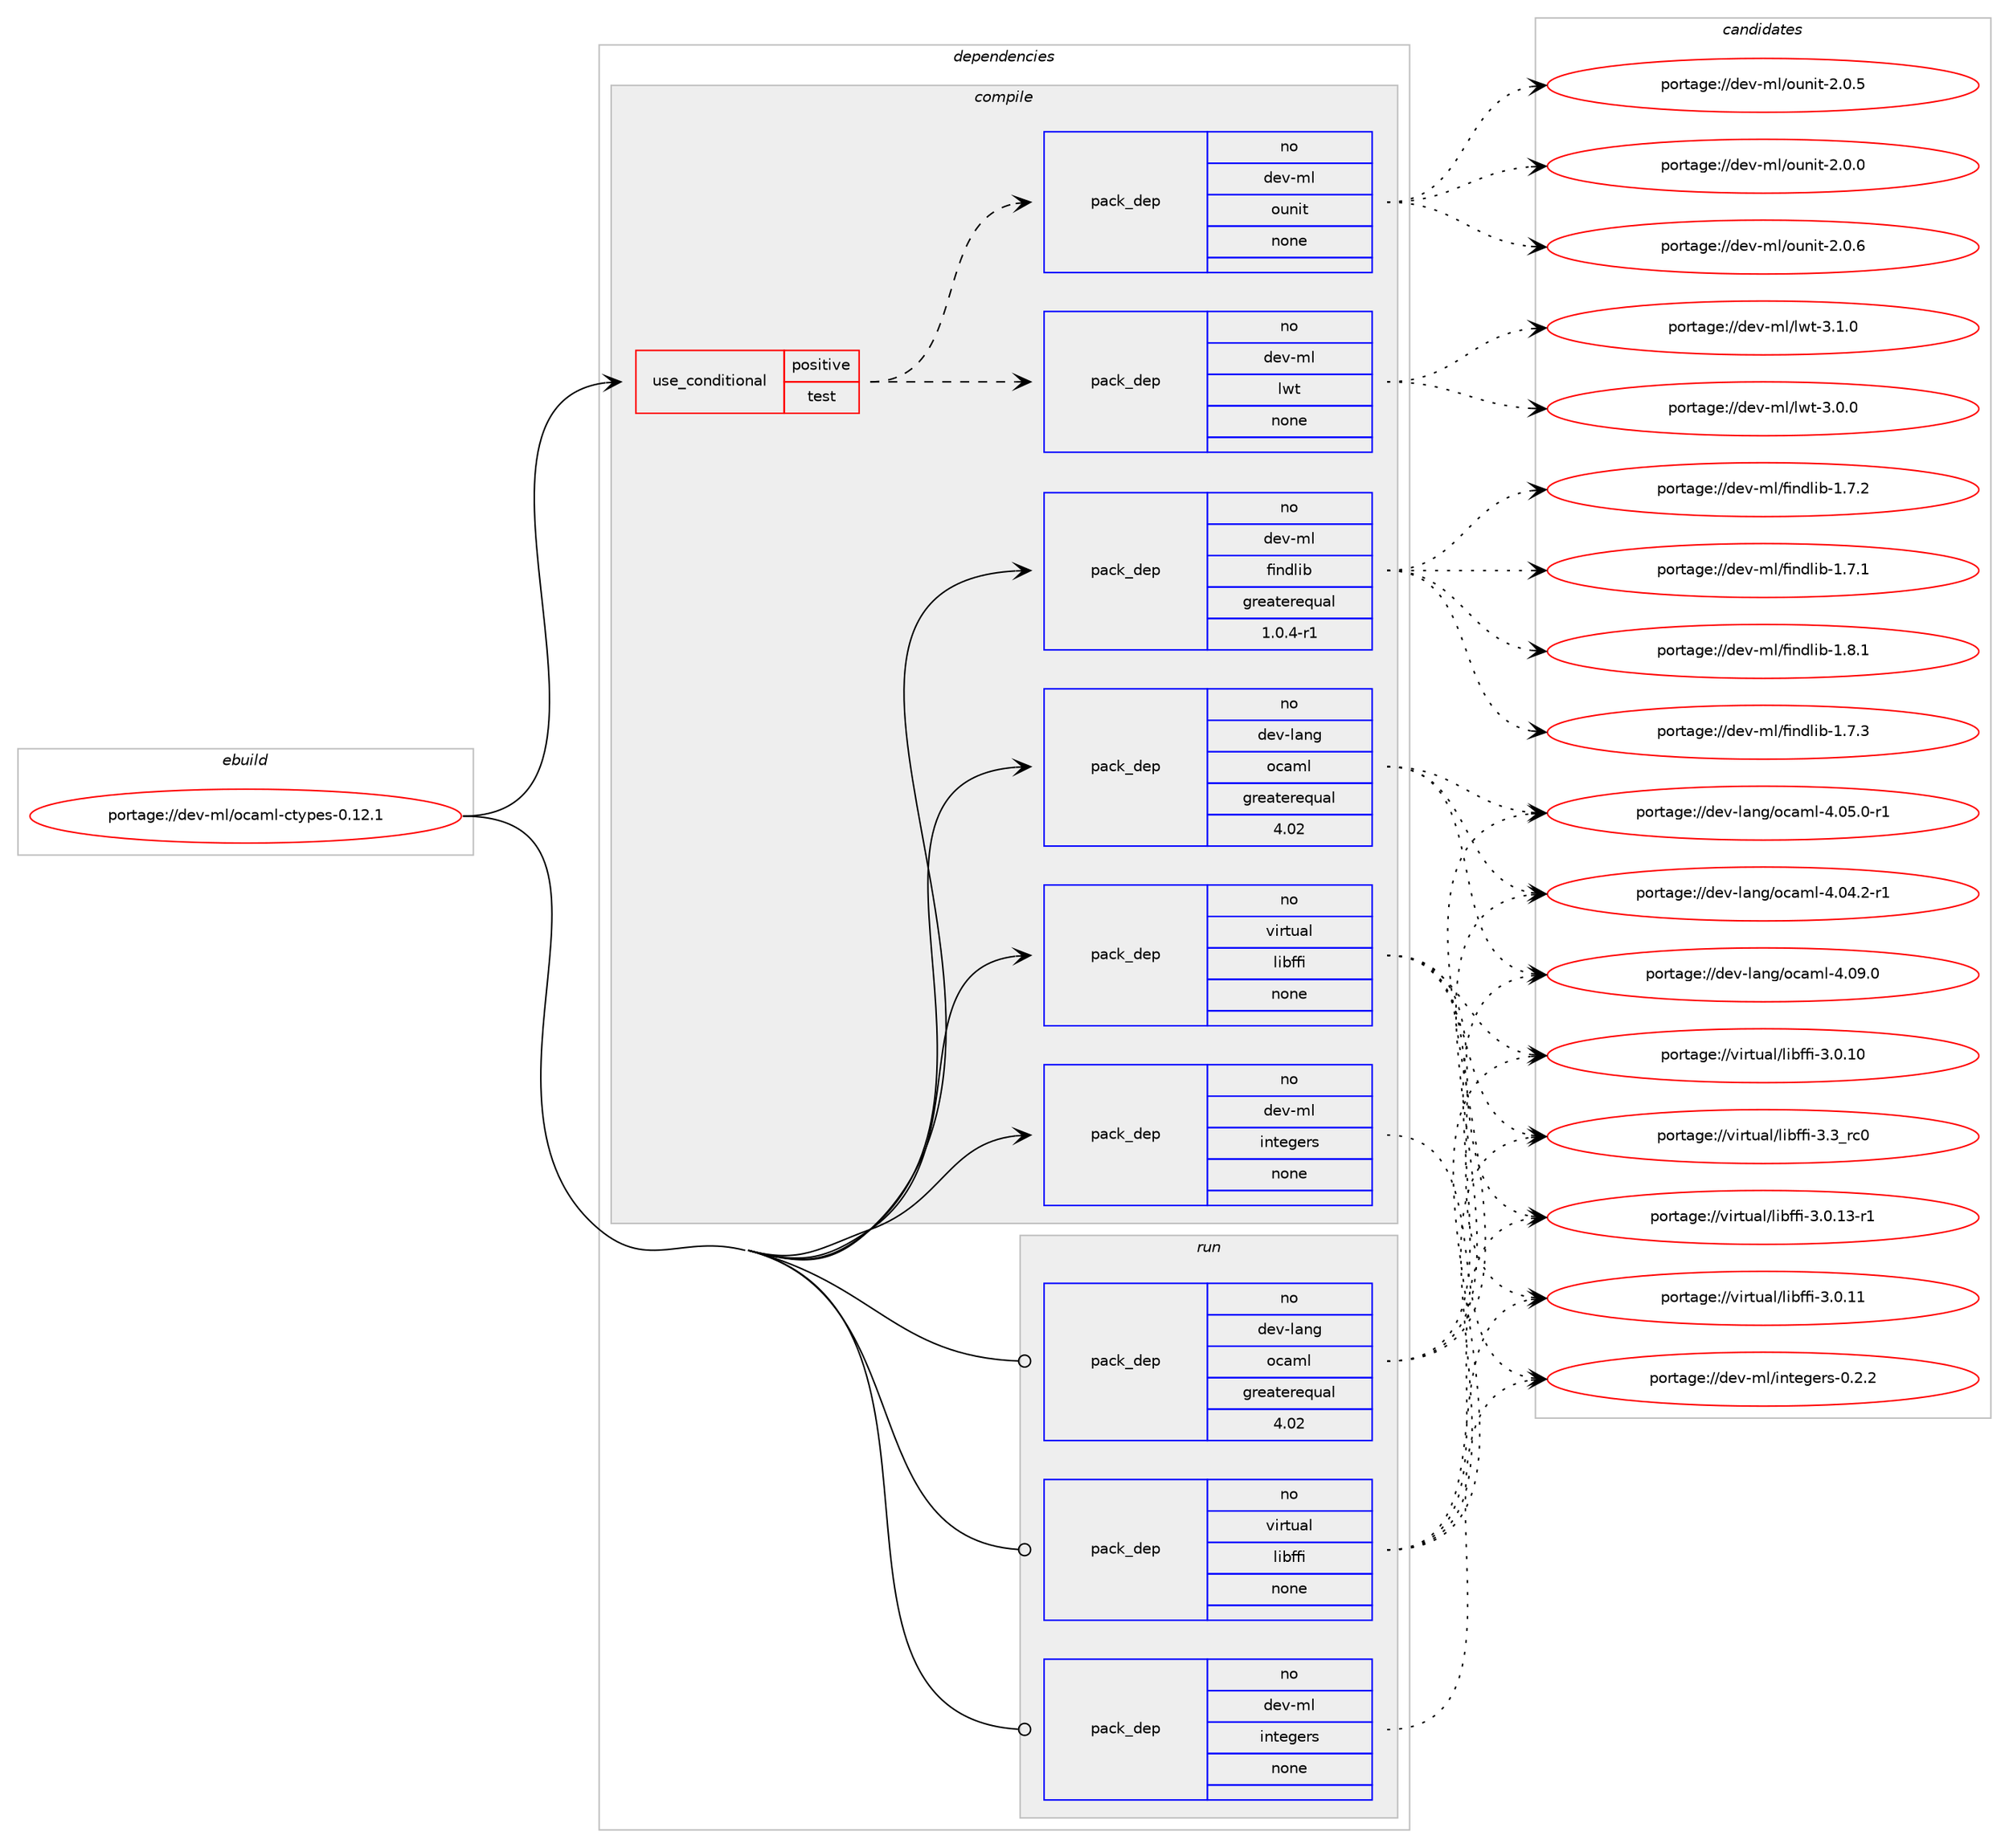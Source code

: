 digraph prolog {

# *************
# Graph options
# *************

newrank=true;
concentrate=true;
compound=true;
graph [rankdir=LR,fontname=Helvetica,fontsize=10,ranksep=1.5];#, ranksep=2.5, nodesep=0.2];
edge  [arrowhead=vee];
node  [fontname=Helvetica,fontsize=10];

# **********
# The ebuild
# **********

subgraph cluster_leftcol {
color=gray;
rank=same;
label=<<i>ebuild</i>>;
id [label="portage://dev-ml/ocaml-ctypes-0.12.1", color=red, width=4, href="../dev-ml/ocaml-ctypes-0.12.1.svg"];
}

# ****************
# The dependencies
# ****************

subgraph cluster_midcol {
color=gray;
label=<<i>dependencies</i>>;
subgraph cluster_compile {
fillcolor="#eeeeee";
style=filled;
label=<<i>compile</i>>;
subgraph cond122885 {
dependency502836 [label=<<TABLE BORDER="0" CELLBORDER="1" CELLSPACING="0" CELLPADDING="4"><TR><TD ROWSPAN="3" CELLPADDING="10">use_conditional</TD></TR><TR><TD>positive</TD></TR><TR><TD>test</TD></TR></TABLE>>, shape=none, color=red];
subgraph pack374838 {
dependency502837 [label=<<TABLE BORDER="0" CELLBORDER="1" CELLSPACING="0" CELLPADDING="4" WIDTH="220"><TR><TD ROWSPAN="6" CELLPADDING="30">pack_dep</TD></TR><TR><TD WIDTH="110">no</TD></TR><TR><TD>dev-ml</TD></TR><TR><TD>ounit</TD></TR><TR><TD>none</TD></TR><TR><TD></TD></TR></TABLE>>, shape=none, color=blue];
}
dependency502836:e -> dependency502837:w [weight=20,style="dashed",arrowhead="vee"];
subgraph pack374839 {
dependency502838 [label=<<TABLE BORDER="0" CELLBORDER="1" CELLSPACING="0" CELLPADDING="4" WIDTH="220"><TR><TD ROWSPAN="6" CELLPADDING="30">pack_dep</TD></TR><TR><TD WIDTH="110">no</TD></TR><TR><TD>dev-ml</TD></TR><TR><TD>lwt</TD></TR><TR><TD>none</TD></TR><TR><TD></TD></TR></TABLE>>, shape=none, color=blue];
}
dependency502836:e -> dependency502838:w [weight=20,style="dashed",arrowhead="vee"];
}
id:e -> dependency502836:w [weight=20,style="solid",arrowhead="vee"];
subgraph pack374840 {
dependency502839 [label=<<TABLE BORDER="0" CELLBORDER="1" CELLSPACING="0" CELLPADDING="4" WIDTH="220"><TR><TD ROWSPAN="6" CELLPADDING="30">pack_dep</TD></TR><TR><TD WIDTH="110">no</TD></TR><TR><TD>dev-lang</TD></TR><TR><TD>ocaml</TD></TR><TR><TD>greaterequal</TD></TR><TR><TD>4.02</TD></TR></TABLE>>, shape=none, color=blue];
}
id:e -> dependency502839:w [weight=20,style="solid",arrowhead="vee"];
subgraph pack374841 {
dependency502840 [label=<<TABLE BORDER="0" CELLBORDER="1" CELLSPACING="0" CELLPADDING="4" WIDTH="220"><TR><TD ROWSPAN="6" CELLPADDING="30">pack_dep</TD></TR><TR><TD WIDTH="110">no</TD></TR><TR><TD>dev-ml</TD></TR><TR><TD>findlib</TD></TR><TR><TD>greaterequal</TD></TR><TR><TD>1.0.4-r1</TD></TR></TABLE>>, shape=none, color=blue];
}
id:e -> dependency502840:w [weight=20,style="solid",arrowhead="vee"];
subgraph pack374842 {
dependency502841 [label=<<TABLE BORDER="0" CELLBORDER="1" CELLSPACING="0" CELLPADDING="4" WIDTH="220"><TR><TD ROWSPAN="6" CELLPADDING="30">pack_dep</TD></TR><TR><TD WIDTH="110">no</TD></TR><TR><TD>dev-ml</TD></TR><TR><TD>integers</TD></TR><TR><TD>none</TD></TR><TR><TD></TD></TR></TABLE>>, shape=none, color=blue];
}
id:e -> dependency502841:w [weight=20,style="solid",arrowhead="vee"];
subgraph pack374843 {
dependency502842 [label=<<TABLE BORDER="0" CELLBORDER="1" CELLSPACING="0" CELLPADDING="4" WIDTH="220"><TR><TD ROWSPAN="6" CELLPADDING="30">pack_dep</TD></TR><TR><TD WIDTH="110">no</TD></TR><TR><TD>virtual</TD></TR><TR><TD>libffi</TD></TR><TR><TD>none</TD></TR><TR><TD></TD></TR></TABLE>>, shape=none, color=blue];
}
id:e -> dependency502842:w [weight=20,style="solid",arrowhead="vee"];
}
subgraph cluster_compileandrun {
fillcolor="#eeeeee";
style=filled;
label=<<i>compile and run</i>>;
}
subgraph cluster_run {
fillcolor="#eeeeee";
style=filled;
label=<<i>run</i>>;
subgraph pack374844 {
dependency502843 [label=<<TABLE BORDER="0" CELLBORDER="1" CELLSPACING="0" CELLPADDING="4" WIDTH="220"><TR><TD ROWSPAN="6" CELLPADDING="30">pack_dep</TD></TR><TR><TD WIDTH="110">no</TD></TR><TR><TD>dev-lang</TD></TR><TR><TD>ocaml</TD></TR><TR><TD>greaterequal</TD></TR><TR><TD>4.02</TD></TR></TABLE>>, shape=none, color=blue];
}
id:e -> dependency502843:w [weight=20,style="solid",arrowhead="odot"];
subgraph pack374845 {
dependency502844 [label=<<TABLE BORDER="0" CELLBORDER="1" CELLSPACING="0" CELLPADDING="4" WIDTH="220"><TR><TD ROWSPAN="6" CELLPADDING="30">pack_dep</TD></TR><TR><TD WIDTH="110">no</TD></TR><TR><TD>dev-ml</TD></TR><TR><TD>integers</TD></TR><TR><TD>none</TD></TR><TR><TD></TD></TR></TABLE>>, shape=none, color=blue];
}
id:e -> dependency502844:w [weight=20,style="solid",arrowhead="odot"];
subgraph pack374846 {
dependency502845 [label=<<TABLE BORDER="0" CELLBORDER="1" CELLSPACING="0" CELLPADDING="4" WIDTH="220"><TR><TD ROWSPAN="6" CELLPADDING="30">pack_dep</TD></TR><TR><TD WIDTH="110">no</TD></TR><TR><TD>virtual</TD></TR><TR><TD>libffi</TD></TR><TR><TD>none</TD></TR><TR><TD></TD></TR></TABLE>>, shape=none, color=blue];
}
id:e -> dependency502845:w [weight=20,style="solid",arrowhead="odot"];
}
}

# **************
# The candidates
# **************

subgraph cluster_choices {
rank=same;
color=gray;
label=<<i>candidates</i>>;

subgraph choice374838 {
color=black;
nodesep=1;
choice1001011184510910847111117110105116455046484654 [label="portage://dev-ml/ounit-2.0.6", color=red, width=4,href="../dev-ml/ounit-2.0.6.svg"];
choice1001011184510910847111117110105116455046484653 [label="portage://dev-ml/ounit-2.0.5", color=red, width=4,href="../dev-ml/ounit-2.0.5.svg"];
choice1001011184510910847111117110105116455046484648 [label="portage://dev-ml/ounit-2.0.0", color=red, width=4,href="../dev-ml/ounit-2.0.0.svg"];
dependency502837:e -> choice1001011184510910847111117110105116455046484654:w [style=dotted,weight="100"];
dependency502837:e -> choice1001011184510910847111117110105116455046484653:w [style=dotted,weight="100"];
dependency502837:e -> choice1001011184510910847111117110105116455046484648:w [style=dotted,weight="100"];
}
subgraph choice374839 {
color=black;
nodesep=1;
choice1001011184510910847108119116455146494648 [label="portage://dev-ml/lwt-3.1.0", color=red, width=4,href="../dev-ml/lwt-3.1.0.svg"];
choice1001011184510910847108119116455146484648 [label="portage://dev-ml/lwt-3.0.0", color=red, width=4,href="../dev-ml/lwt-3.0.0.svg"];
dependency502838:e -> choice1001011184510910847108119116455146494648:w [style=dotted,weight="100"];
dependency502838:e -> choice1001011184510910847108119116455146484648:w [style=dotted,weight="100"];
}
subgraph choice374840 {
color=black;
nodesep=1;
choice100101118451089711010347111999710910845524648574648 [label="portage://dev-lang/ocaml-4.09.0", color=red, width=4,href="../dev-lang/ocaml-4.09.0.svg"];
choice1001011184510897110103471119997109108455246485346484511449 [label="portage://dev-lang/ocaml-4.05.0-r1", color=red, width=4,href="../dev-lang/ocaml-4.05.0-r1.svg"];
choice1001011184510897110103471119997109108455246485246504511449 [label="portage://dev-lang/ocaml-4.04.2-r1", color=red, width=4,href="../dev-lang/ocaml-4.04.2-r1.svg"];
dependency502839:e -> choice100101118451089711010347111999710910845524648574648:w [style=dotted,weight="100"];
dependency502839:e -> choice1001011184510897110103471119997109108455246485346484511449:w [style=dotted,weight="100"];
dependency502839:e -> choice1001011184510897110103471119997109108455246485246504511449:w [style=dotted,weight="100"];
}
subgraph choice374841 {
color=black;
nodesep=1;
choice100101118451091084710210511010010810598454946564649 [label="portage://dev-ml/findlib-1.8.1", color=red, width=4,href="../dev-ml/findlib-1.8.1.svg"];
choice100101118451091084710210511010010810598454946554651 [label="portage://dev-ml/findlib-1.7.3", color=red, width=4,href="../dev-ml/findlib-1.7.3.svg"];
choice100101118451091084710210511010010810598454946554650 [label="portage://dev-ml/findlib-1.7.2", color=red, width=4,href="../dev-ml/findlib-1.7.2.svg"];
choice100101118451091084710210511010010810598454946554649 [label="portage://dev-ml/findlib-1.7.1", color=red, width=4,href="../dev-ml/findlib-1.7.1.svg"];
dependency502840:e -> choice100101118451091084710210511010010810598454946564649:w [style=dotted,weight="100"];
dependency502840:e -> choice100101118451091084710210511010010810598454946554651:w [style=dotted,weight="100"];
dependency502840:e -> choice100101118451091084710210511010010810598454946554650:w [style=dotted,weight="100"];
dependency502840:e -> choice100101118451091084710210511010010810598454946554649:w [style=dotted,weight="100"];
}
subgraph choice374842 {
color=black;
nodesep=1;
choice1001011184510910847105110116101103101114115454846504650 [label="portage://dev-ml/integers-0.2.2", color=red, width=4,href="../dev-ml/integers-0.2.2.svg"];
dependency502841:e -> choice1001011184510910847105110116101103101114115454846504650:w [style=dotted,weight="100"];
}
subgraph choice374843 {
color=black;
nodesep=1;
choice11810511411611797108471081059810210210545514651951149948 [label="portage://virtual/libffi-3.3_rc0", color=red, width=4,href="../virtual/libffi-3.3_rc0.svg"];
choice118105114116117971084710810598102102105455146484649514511449 [label="portage://virtual/libffi-3.0.13-r1", color=red, width=4,href="../virtual/libffi-3.0.13-r1.svg"];
choice11810511411611797108471081059810210210545514648464949 [label="portage://virtual/libffi-3.0.11", color=red, width=4,href="../virtual/libffi-3.0.11.svg"];
choice11810511411611797108471081059810210210545514648464948 [label="portage://virtual/libffi-3.0.10", color=red, width=4,href="../virtual/libffi-3.0.10.svg"];
dependency502842:e -> choice11810511411611797108471081059810210210545514651951149948:w [style=dotted,weight="100"];
dependency502842:e -> choice118105114116117971084710810598102102105455146484649514511449:w [style=dotted,weight="100"];
dependency502842:e -> choice11810511411611797108471081059810210210545514648464949:w [style=dotted,weight="100"];
dependency502842:e -> choice11810511411611797108471081059810210210545514648464948:w [style=dotted,weight="100"];
}
subgraph choice374844 {
color=black;
nodesep=1;
choice100101118451089711010347111999710910845524648574648 [label="portage://dev-lang/ocaml-4.09.0", color=red, width=4,href="../dev-lang/ocaml-4.09.0.svg"];
choice1001011184510897110103471119997109108455246485346484511449 [label="portage://dev-lang/ocaml-4.05.0-r1", color=red, width=4,href="../dev-lang/ocaml-4.05.0-r1.svg"];
choice1001011184510897110103471119997109108455246485246504511449 [label="portage://dev-lang/ocaml-4.04.2-r1", color=red, width=4,href="../dev-lang/ocaml-4.04.2-r1.svg"];
dependency502843:e -> choice100101118451089711010347111999710910845524648574648:w [style=dotted,weight="100"];
dependency502843:e -> choice1001011184510897110103471119997109108455246485346484511449:w [style=dotted,weight="100"];
dependency502843:e -> choice1001011184510897110103471119997109108455246485246504511449:w [style=dotted,weight="100"];
}
subgraph choice374845 {
color=black;
nodesep=1;
choice1001011184510910847105110116101103101114115454846504650 [label="portage://dev-ml/integers-0.2.2", color=red, width=4,href="../dev-ml/integers-0.2.2.svg"];
dependency502844:e -> choice1001011184510910847105110116101103101114115454846504650:w [style=dotted,weight="100"];
}
subgraph choice374846 {
color=black;
nodesep=1;
choice11810511411611797108471081059810210210545514651951149948 [label="portage://virtual/libffi-3.3_rc0", color=red, width=4,href="../virtual/libffi-3.3_rc0.svg"];
choice118105114116117971084710810598102102105455146484649514511449 [label="portage://virtual/libffi-3.0.13-r1", color=red, width=4,href="../virtual/libffi-3.0.13-r1.svg"];
choice11810511411611797108471081059810210210545514648464949 [label="portage://virtual/libffi-3.0.11", color=red, width=4,href="../virtual/libffi-3.0.11.svg"];
choice11810511411611797108471081059810210210545514648464948 [label="portage://virtual/libffi-3.0.10", color=red, width=4,href="../virtual/libffi-3.0.10.svg"];
dependency502845:e -> choice11810511411611797108471081059810210210545514651951149948:w [style=dotted,weight="100"];
dependency502845:e -> choice118105114116117971084710810598102102105455146484649514511449:w [style=dotted,weight="100"];
dependency502845:e -> choice11810511411611797108471081059810210210545514648464949:w [style=dotted,weight="100"];
dependency502845:e -> choice11810511411611797108471081059810210210545514648464948:w [style=dotted,weight="100"];
}
}

}

